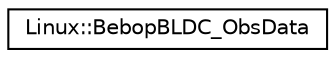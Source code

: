 digraph "Graphical Class Hierarchy"
{
 // INTERACTIVE_SVG=YES
  edge [fontname="Helvetica",fontsize="10",labelfontname="Helvetica",labelfontsize="10"];
  node [fontname="Helvetica",fontsize="10",shape=record];
  rankdir="LR";
  Node1 [label="Linux::BebopBLDC_ObsData",height=0.2,width=0.4,color="black", fillcolor="white", style="filled",URL="$classLinux_1_1BebopBLDC__ObsData.html"];
}
